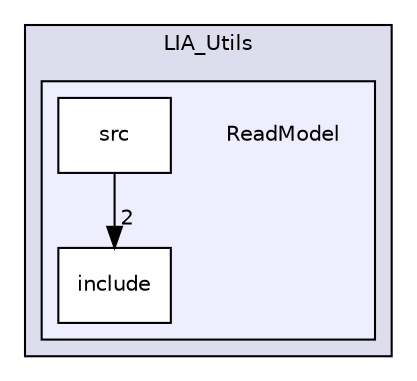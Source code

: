 digraph "LIA_Utils/ReadModel" {
  compound=true
  node [ fontsize="10", fontname="Helvetica"];
  edge [ labelfontsize="10", labelfontname="Helvetica"];
  subgraph clusterdir_d943bfca0b65a7b22a1ee61fc2aed8dc {
    graph [ bgcolor="#ddddee", pencolor="black", label="LIA_Utils" fontname="Helvetica", fontsize="10", URL="dir_d943bfca0b65a7b22a1ee61fc2aed8dc.html"]
  subgraph clusterdir_112c1307199a81c4ef506a387e18ecbf {
    graph [ bgcolor="#eeeeff", pencolor="black", label="" URL="dir_112c1307199a81c4ef506a387e18ecbf.html"];
    dir_112c1307199a81c4ef506a387e18ecbf [shape=plaintext label="ReadModel"];
    dir_9ef9880331c30f6b21358ab5de1428be [shape=box label="include" color="black" fillcolor="white" style="filled" URL="dir_9ef9880331c30f6b21358ab5de1428be.html"];
    dir_47b8b24066414311801d780809c10ae5 [shape=box label="src" color="black" fillcolor="white" style="filled" URL="dir_47b8b24066414311801d780809c10ae5.html"];
  }
  }
  dir_47b8b24066414311801d780809c10ae5->dir_9ef9880331c30f6b21358ab5de1428be [headlabel="2", labeldistance=1.5 headhref="dir_000147_000146.html"];
}
